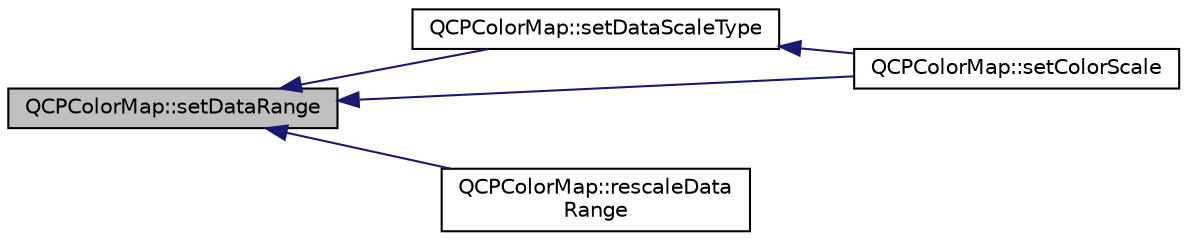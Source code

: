 digraph "QCPColorMap::setDataRange"
{
  edge [fontname="Helvetica",fontsize="10",labelfontname="Helvetica",labelfontsize="10"];
  node [fontname="Helvetica",fontsize="10",shape=record];
  rankdir="LR";
  Node1 [label="QCPColorMap::setDataRange",height=0.2,width=0.4,color="black", fillcolor="grey75", style="filled", fontcolor="black"];
  Node1 -> Node2 [dir="back",color="midnightblue",fontsize="10",style="solid",fontname="Helvetica"];
  Node2 [label="QCPColorMap::setDataScaleType",height=0.2,width=0.4,color="black", fillcolor="white", style="filled",URL="$class_q_c_p_color_map.html#a9d20aa08e3c1f20f22908c45b9c06511"];
  Node2 -> Node3 [dir="back",color="midnightblue",fontsize="10",style="solid",fontname="Helvetica"];
  Node3 [label="QCPColorMap::setColorScale",height=0.2,width=0.4,color="black", fillcolor="white", style="filled",URL="$class_q_c_p_color_map.html#aa828921db364fe3c6af4619580ab85fd"];
  Node1 -> Node3 [dir="back",color="midnightblue",fontsize="10",style="solid",fontname="Helvetica"];
  Node1 -> Node4 [dir="back",color="midnightblue",fontsize="10",style="solid",fontname="Helvetica"];
  Node4 [label="QCPColorMap::rescaleData\lRange",height=0.2,width=0.4,color="black", fillcolor="white", style="filled",URL="$class_q_c_p_color_map.html#a856608fa3dd1cc290bcd5f29a5575774"];
}
